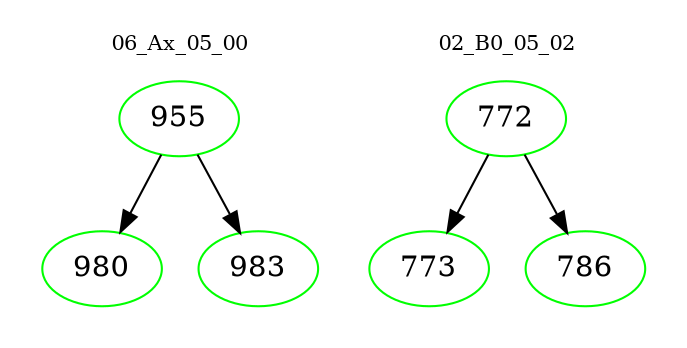 digraph{
subgraph cluster_0 {
color = white
label = "06_Ax_05_00";
fontsize=10;
T0_955 [label="955", color="green"]
T0_955 -> T0_980 [color="black"]
T0_980 [label="980", color="green"]
T0_955 -> T0_983 [color="black"]
T0_983 [label="983", color="green"]
}
subgraph cluster_1 {
color = white
label = "02_B0_05_02";
fontsize=10;
T1_772 [label="772", color="green"]
T1_772 -> T1_773 [color="black"]
T1_773 [label="773", color="green"]
T1_772 -> T1_786 [color="black"]
T1_786 [label="786", color="green"]
}
}
